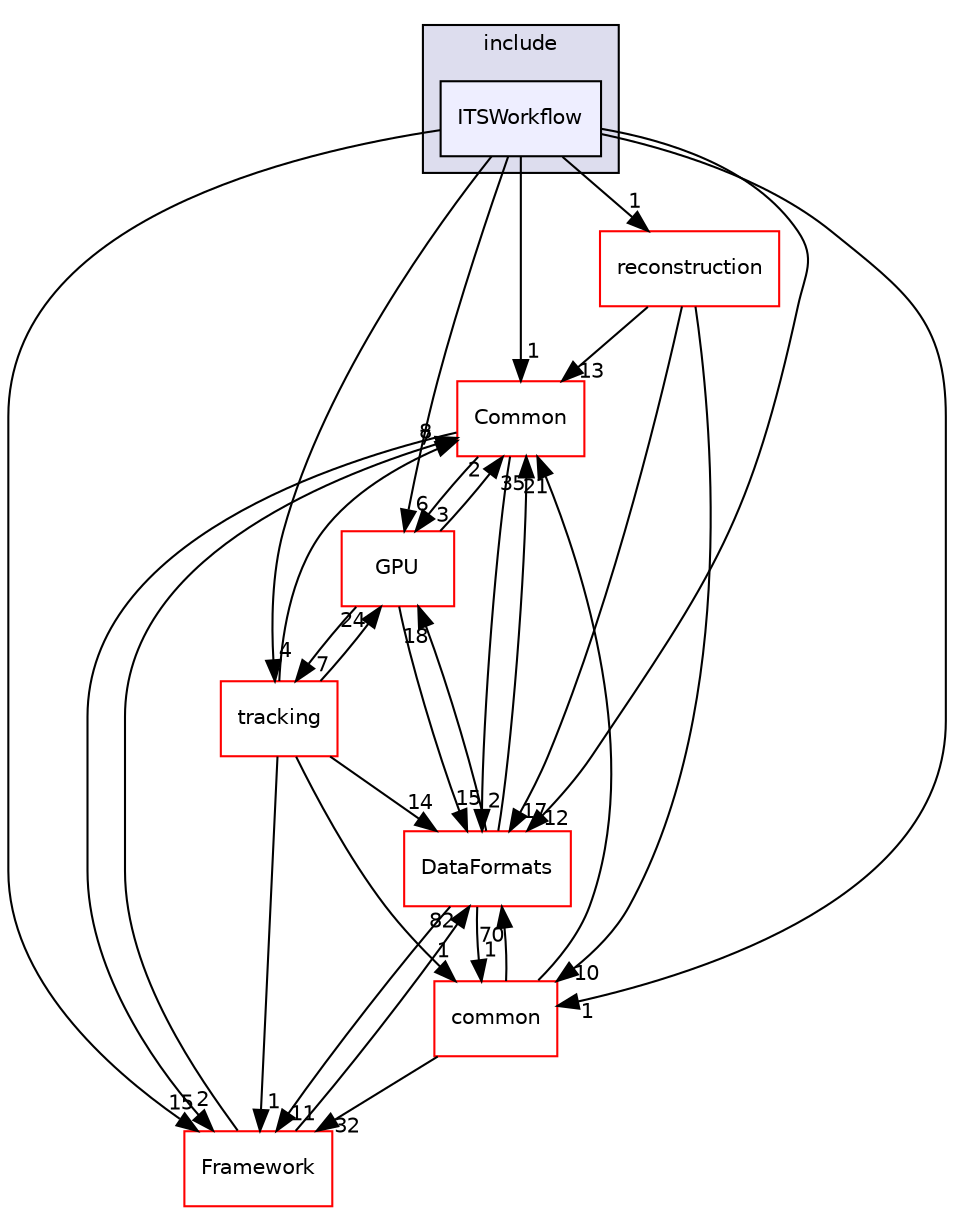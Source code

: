 digraph "/home/travis/build/AliceO2Group/AliceO2/Detectors/ITSMFT/ITS/workflow/include/ITSWorkflow" {
  bgcolor=transparent;
  compound=true
  node [ fontsize="10", fontname="Helvetica"];
  edge [ labelfontsize="10", labelfontname="Helvetica"];
  subgraph clusterdir_618fe6153adfd0aa136e98ba4badcb47 {
    graph [ bgcolor="#ddddee", pencolor="black", label="include" fontname="Helvetica", fontsize="10", URL="dir_618fe6153adfd0aa136e98ba4badcb47.html"]
  dir_2c40afba594fde3eef37ddd5abe3c060 [shape=box, label="ITSWorkflow", style="filled", fillcolor="#eeeeff", pencolor="black", URL="dir_2c40afba594fde3eef37ddd5abe3c060.html"];
  }
  dir_4ab6b4cc6a7edbff49100e9123df213f [shape=box label="Common" color="red" URL="dir_4ab6b4cc6a7edbff49100e9123df213f.html"];
  dir_85bf31a2e8d306e7598ffcb73f8df6bf [shape=box label="common" color="red" URL="dir_85bf31a2e8d306e7598ffcb73f8df6bf.html"];
  dir_5125ceb2b58f632ed0a3019fe2d5cbbc [shape=box label="reconstruction" color="red" URL="dir_5125ceb2b58f632ed0a3019fe2d5cbbc.html"];
  dir_beaad5fa58c175f2fa05fab7e2ac7ba4 [shape=box label="tracking" color="red" URL="dir_beaad5fa58c175f2fa05fab7e2ac7ba4.html"];
  dir_f511f1e9c03c071966ae594f00bbc5e0 [shape=box label="GPU" color="red" URL="dir_f511f1e9c03c071966ae594f00bbc5e0.html"];
  dir_bcbb2cf9a3d3d83e5515c82071a07177 [shape=box label="Framework" color="red" URL="dir_bcbb2cf9a3d3d83e5515c82071a07177.html"];
  dir_2171f7ec022c5423887b07c69b2f5b48 [shape=box label="DataFormats" color="red" URL="dir_2171f7ec022c5423887b07c69b2f5b48.html"];
  dir_2c40afba594fde3eef37ddd5abe3c060->dir_4ab6b4cc6a7edbff49100e9123df213f [headlabel="1", labeldistance=1.5 headhref="dir_000400_000027.html"];
  dir_2c40afba594fde3eef37ddd5abe3c060->dir_85bf31a2e8d306e7598ffcb73f8df6bf [headlabel="1", labeldistance=1.5 headhref="dir_000400_000061.html"];
  dir_2c40afba594fde3eef37ddd5abe3c060->dir_5125ceb2b58f632ed0a3019fe2d5cbbc [headlabel="1", labeldistance=1.5 headhref="dir_000400_000499.html"];
  dir_2c40afba594fde3eef37ddd5abe3c060->dir_beaad5fa58c175f2fa05fab7e2ac7ba4 [headlabel="4", labeldistance=1.5 headhref="dir_000400_000045.html"];
  dir_2c40afba594fde3eef37ddd5abe3c060->dir_f511f1e9c03c071966ae594f00bbc5e0 [headlabel="6", labeldistance=1.5 headhref="dir_000400_000685.html"];
  dir_2c40afba594fde3eef37ddd5abe3c060->dir_bcbb2cf9a3d3d83e5515c82071a07177 [headlabel="15", labeldistance=1.5 headhref="dir_000400_000013.html"];
  dir_2c40afba594fde3eef37ddd5abe3c060->dir_2171f7ec022c5423887b07c69b2f5b48 [headlabel="12", labeldistance=1.5 headhref="dir_000400_000076.html"];
  dir_4ab6b4cc6a7edbff49100e9123df213f->dir_f511f1e9c03c071966ae594f00bbc5e0 [headlabel="3", labeldistance=1.5 headhref="dir_000027_000685.html"];
  dir_4ab6b4cc6a7edbff49100e9123df213f->dir_bcbb2cf9a3d3d83e5515c82071a07177 [headlabel="2", labeldistance=1.5 headhref="dir_000027_000013.html"];
  dir_4ab6b4cc6a7edbff49100e9123df213f->dir_2171f7ec022c5423887b07c69b2f5b48 [headlabel="2", labeldistance=1.5 headhref="dir_000027_000076.html"];
  dir_85bf31a2e8d306e7598ffcb73f8df6bf->dir_4ab6b4cc6a7edbff49100e9123df213f [headlabel="21", labeldistance=1.5 headhref="dir_000061_000027.html"];
  dir_85bf31a2e8d306e7598ffcb73f8df6bf->dir_bcbb2cf9a3d3d83e5515c82071a07177 [headlabel="32", labeldistance=1.5 headhref="dir_000061_000013.html"];
  dir_85bf31a2e8d306e7598ffcb73f8df6bf->dir_2171f7ec022c5423887b07c69b2f5b48 [headlabel="70", labeldistance=1.5 headhref="dir_000061_000076.html"];
  dir_5125ceb2b58f632ed0a3019fe2d5cbbc->dir_4ab6b4cc6a7edbff49100e9123df213f [headlabel="13", labeldistance=1.5 headhref="dir_000499_000027.html"];
  dir_5125ceb2b58f632ed0a3019fe2d5cbbc->dir_85bf31a2e8d306e7598ffcb73f8df6bf [headlabel="10", labeldistance=1.5 headhref="dir_000499_000061.html"];
  dir_5125ceb2b58f632ed0a3019fe2d5cbbc->dir_2171f7ec022c5423887b07c69b2f5b48 [headlabel="17", labeldistance=1.5 headhref="dir_000499_000076.html"];
  dir_beaad5fa58c175f2fa05fab7e2ac7ba4->dir_4ab6b4cc6a7edbff49100e9123df213f [headlabel="7", labeldistance=1.5 headhref="dir_000045_000027.html"];
  dir_beaad5fa58c175f2fa05fab7e2ac7ba4->dir_85bf31a2e8d306e7598ffcb73f8df6bf [headlabel="1", labeldistance=1.5 headhref="dir_000045_000061.html"];
  dir_beaad5fa58c175f2fa05fab7e2ac7ba4->dir_f511f1e9c03c071966ae594f00bbc5e0 [headlabel="24", labeldistance=1.5 headhref="dir_000045_000685.html"];
  dir_beaad5fa58c175f2fa05fab7e2ac7ba4->dir_bcbb2cf9a3d3d83e5515c82071a07177 [headlabel="1", labeldistance=1.5 headhref="dir_000045_000013.html"];
  dir_beaad5fa58c175f2fa05fab7e2ac7ba4->dir_2171f7ec022c5423887b07c69b2f5b48 [headlabel="14", labeldistance=1.5 headhref="dir_000045_000076.html"];
  dir_f511f1e9c03c071966ae594f00bbc5e0->dir_4ab6b4cc6a7edbff49100e9123df213f [headlabel="2", labeldistance=1.5 headhref="dir_000685_000027.html"];
  dir_f511f1e9c03c071966ae594f00bbc5e0->dir_beaad5fa58c175f2fa05fab7e2ac7ba4 [headlabel="7", labeldistance=1.5 headhref="dir_000685_000045.html"];
  dir_f511f1e9c03c071966ae594f00bbc5e0->dir_2171f7ec022c5423887b07c69b2f5b48 [headlabel="15", labeldistance=1.5 headhref="dir_000685_000076.html"];
  dir_bcbb2cf9a3d3d83e5515c82071a07177->dir_4ab6b4cc6a7edbff49100e9123df213f [headlabel="8", labeldistance=1.5 headhref="dir_000013_000027.html"];
  dir_bcbb2cf9a3d3d83e5515c82071a07177->dir_2171f7ec022c5423887b07c69b2f5b48 [headlabel="82", labeldistance=1.5 headhref="dir_000013_000076.html"];
  dir_2171f7ec022c5423887b07c69b2f5b48->dir_4ab6b4cc6a7edbff49100e9123df213f [headlabel="35", labeldistance=1.5 headhref="dir_000076_000027.html"];
  dir_2171f7ec022c5423887b07c69b2f5b48->dir_85bf31a2e8d306e7598ffcb73f8df6bf [headlabel="1", labeldistance=1.5 headhref="dir_000076_000061.html"];
  dir_2171f7ec022c5423887b07c69b2f5b48->dir_f511f1e9c03c071966ae594f00bbc5e0 [headlabel="18", labeldistance=1.5 headhref="dir_000076_000685.html"];
  dir_2171f7ec022c5423887b07c69b2f5b48->dir_bcbb2cf9a3d3d83e5515c82071a07177 [headlabel="11", labeldistance=1.5 headhref="dir_000076_000013.html"];
}
